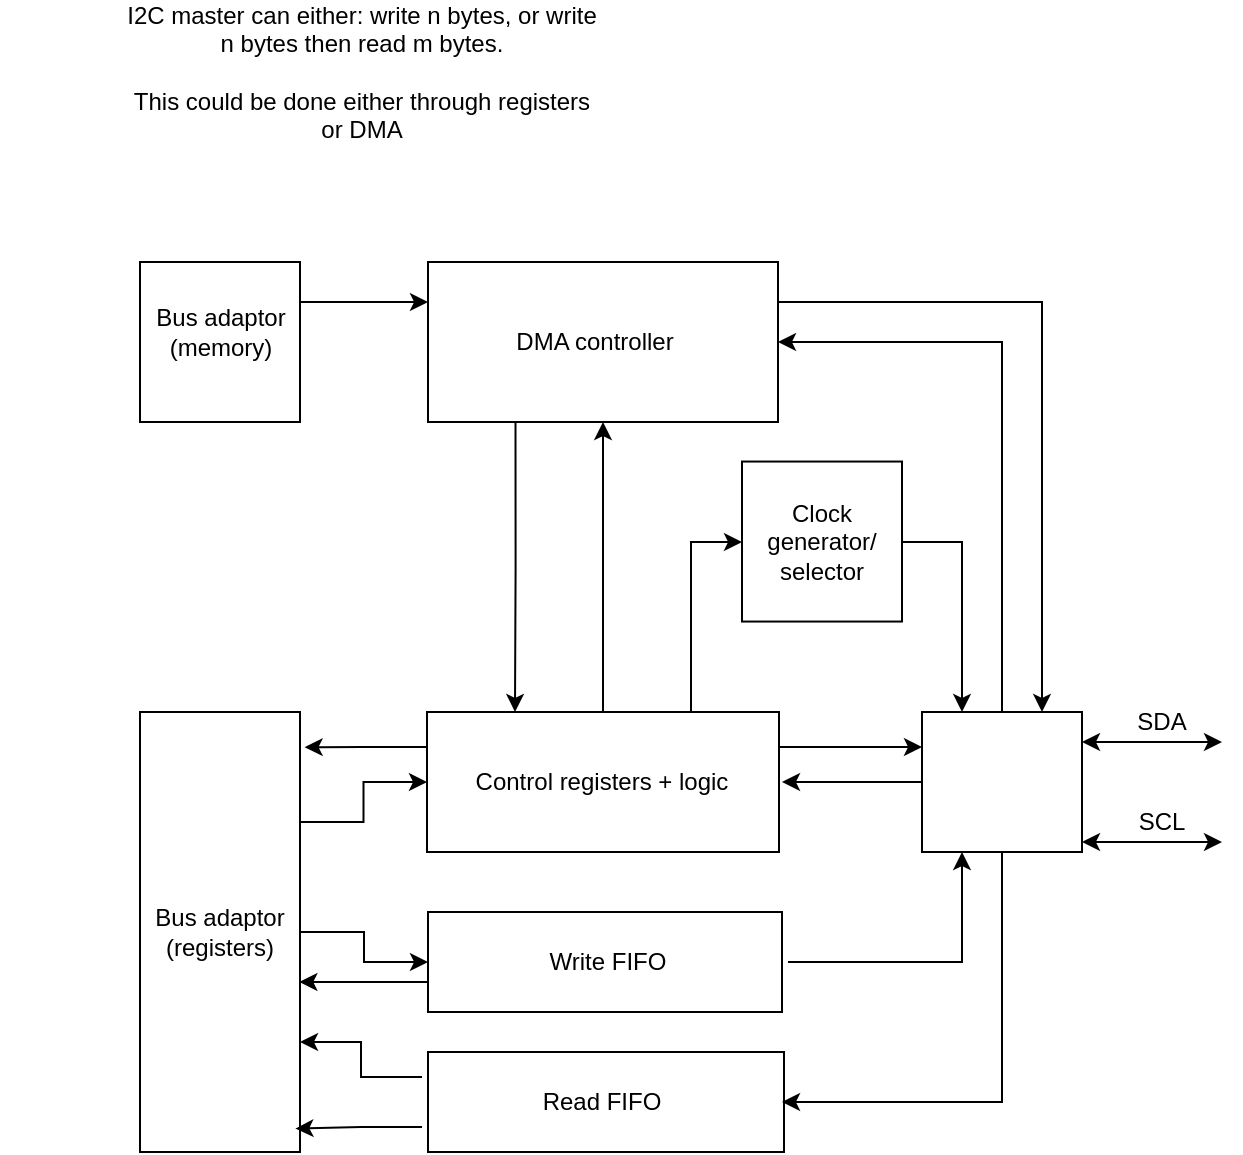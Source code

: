 <mxfile version="11.1.4" type="device"><diagram id="o-Mh_572kR9vFEEVjQkX" name="Page-1"><mxGraphModel dx="768" dy="480" grid="1" gridSize="10" guides="1" tooltips="1" connect="1" arrows="1" fold="1" page="1" pageScale="1" pageWidth="850" pageHeight="1100" math="0" shadow="0"><root><mxCell id="0"/><mxCell id="1" parent="0"/><mxCell id="uivmyhz94ufAJXNERuxA-1" value="I2C master can either: write n bytes, or write n bytes then read m bytes.&lt;br&gt;&lt;br&gt;This could be done either through registers or DMA" style="text;html=1;strokeColor=none;fillColor=none;align=center;verticalAlign=middle;whiteSpace=wrap;rounded=0;" parent="1" vertex="1"><mxGeometry x="150" y="40" width="240" height="70" as="geometry"/></mxCell><mxCell id="uivmyhz94ufAJXNERuxA-7" value="" style="group" parent="1" vertex="1" connectable="0"><mxGeometry x="159" y="170" width="80" height="80" as="geometry"/></mxCell><mxCell id="uivmyhz94ufAJXNERuxA-18" value="" style="group" parent="uivmyhz94ufAJXNERuxA-7" vertex="1" connectable="0"><mxGeometry width="80" height="80" as="geometry"/></mxCell><mxCell id="uivmyhz94ufAJXNERuxA-3" value="" style="whiteSpace=wrap;html=1;aspect=fixed;" parent="uivmyhz94ufAJXNERuxA-18" vertex="1"><mxGeometry width="80" height="80" as="geometry"/></mxCell><mxCell id="uivmyhz94ufAJXNERuxA-4" value="Bus adaptor&lt;br&gt;(memory)" style="text;html=1;resizable=0;autosize=1;align=center;verticalAlign=middle;points=[];fillColor=none;strokeColor=none;rounded=0;" parent="uivmyhz94ufAJXNERuxA-18" vertex="1"><mxGeometry y="20" width="80" height="30" as="geometry"/></mxCell><mxCell id="uivmyhz94ufAJXNERuxA-14" value="" style="rounded=0;whiteSpace=wrap;html=1;" parent="1" vertex="1"><mxGeometry x="303" y="495" width="177" height="50" as="geometry"/></mxCell><mxCell id="uivmyhz94ufAJXNERuxA-15" value="" style="rounded=0;whiteSpace=wrap;html=1;" parent="1" vertex="1"><mxGeometry x="303" y="565" width="178" height="50" as="geometry"/></mxCell><mxCell id="uivmyhz94ufAJXNERuxA-16" value="" style="group" parent="1" vertex="1" connectable="0"><mxGeometry x="89" y="350" width="220" height="260" as="geometry"/></mxCell><mxCell id="uivmyhz94ufAJXNERuxA-2" value="" style="rounded=0;whiteSpace=wrap;html=1;rotation=90;" parent="uivmyhz94ufAJXNERuxA-16" vertex="1"><mxGeometry y="115" width="220" height="80" as="geometry"/></mxCell><mxCell id="uivmyhz94ufAJXNERuxA-8" value="Bus adaptor (registers)" style="text;html=1;strokeColor=none;fillColor=none;align=center;verticalAlign=middle;whiteSpace=wrap;rounded=0;" parent="uivmyhz94ufAJXNERuxA-16" vertex="1"><mxGeometry x="70" y="50" width="80" height="210" as="geometry"/></mxCell><mxCell id="uivmyhz94ufAJXNERuxA-17" value="" style="group" parent="1" vertex="1" connectable="0"><mxGeometry x="303" y="170" width="180" height="80" as="geometry"/></mxCell><mxCell id="uivmyhz94ufAJXNERuxA-10" value="" style="rounded=0;whiteSpace=wrap;html=1;" parent="uivmyhz94ufAJXNERuxA-17" vertex="1"><mxGeometry width="175" height="80" as="geometry"/></mxCell><mxCell id="uivmyhz94ufAJXNERuxA-12" value="DMA controller" style="text;html=1;resizable=0;autosize=1;align=center;verticalAlign=middle;points=[];fillColor=none;strokeColor=none;rounded=0;" parent="uivmyhz94ufAJXNERuxA-17" vertex="1"><mxGeometry x="37.5" y="30" width="90" height="20" as="geometry"/></mxCell><mxCell id="uivmyhz94ufAJXNERuxA-20" value="" style="group" parent="1" vertex="1" connectable="0"><mxGeometry x="300" y="395" width="180" height="70" as="geometry"/></mxCell><mxCell id="uivmyhz94ufAJXNERuxA-13" value="" style="rounded=0;whiteSpace=wrap;html=1;" parent="uivmyhz94ufAJXNERuxA-20" vertex="1"><mxGeometry x="2.5" width="176" height="70" as="geometry"/></mxCell><mxCell id="uivmyhz94ufAJXNERuxA-19" value="Control registers + logic" style="text;html=1;strokeColor=none;fillColor=none;align=center;verticalAlign=middle;whiteSpace=wrap;rounded=0;" parent="uivmyhz94ufAJXNERuxA-20" vertex="1"><mxGeometry y="25" width="180" height="20" as="geometry"/></mxCell><mxCell id="uivmyhz94ufAJXNERuxA-24" value="" style="group" parent="1" vertex="1" connectable="0"><mxGeometry x="550" y="395" width="150" height="70" as="geometry"/></mxCell><mxCell id="uivmyhz94ufAJXNERuxA-21" value="" style="rounded=0;whiteSpace=wrap;html=1;" parent="uivmyhz94ufAJXNERuxA-24" vertex="1"><mxGeometry width="80" height="70" as="geometry"/></mxCell><mxCell id="aSVrWbykD2gIImZTBF1z-2" value="" style="endArrow=classic;startArrow=classic;html=1;" edge="1" parent="uivmyhz94ufAJXNERuxA-24"><mxGeometry width="50" height="50" relative="1" as="geometry"><mxPoint x="80" y="65" as="sourcePoint"/><mxPoint x="150" y="65" as="targetPoint"/></mxGeometry></mxCell><mxCell id="uivmyhz94ufAJXNERuxA-29" value="SCL" style="text;html=1;strokeColor=none;fillColor=none;align=center;verticalAlign=middle;whiteSpace=wrap;rounded=0;" parent="uivmyhz94ufAJXNERuxA-24" vertex="1"><mxGeometry x="100" y="45" width="40" height="20" as="geometry"/></mxCell><mxCell id="uivmyhz94ufAJXNERuxA-27" value="SDA" style="text;html=1;strokeColor=none;fillColor=none;align=center;verticalAlign=middle;whiteSpace=wrap;rounded=0;" parent="uivmyhz94ufAJXNERuxA-24" vertex="1"><mxGeometry x="100" y="-5" width="40" height="20" as="geometry"/></mxCell><mxCell id="uivmyhz94ufAJXNERuxA-50" style="edgeStyle=orthogonalEdgeStyle;rounded=0;orthogonalLoop=1;jettySize=auto;html=1;exitX=1;exitY=0.5;exitDx=0;exitDy=0;entryX=0.25;entryY=1;entryDx=0;entryDy=0;" parent="1" source="uivmyhz94ufAJXNERuxA-25" target="uivmyhz94ufAJXNERuxA-21" edge="1"><mxGeometry relative="1" as="geometry"/></mxCell><mxCell id="uivmyhz94ufAJXNERuxA-61" style="edgeStyle=orthogonalEdgeStyle;rounded=0;orthogonalLoop=1;jettySize=auto;html=1;exitX=0;exitY=0.75;exitDx=0;exitDy=0;entryX=0.996;entryY=0.619;entryDx=0;entryDy=0;entryPerimeter=0;" parent="1" source="uivmyhz94ufAJXNERuxA-25" target="uivmyhz94ufAJXNERuxA-8" edge="1"><mxGeometry relative="1" as="geometry"/></mxCell><mxCell id="uivmyhz94ufAJXNERuxA-25" value="Write FIFO" style="text;html=1;strokeColor=none;fillColor=none;align=center;verticalAlign=middle;whiteSpace=wrap;rounded=0;" parent="1" vertex="1"><mxGeometry x="303" y="500" width="180" height="40" as="geometry"/></mxCell><mxCell id="uivmyhz94ufAJXNERuxA-55" style="edgeStyle=orthogonalEdgeStyle;rounded=0;orthogonalLoop=1;jettySize=auto;html=1;exitX=0;exitY=0.25;exitDx=0;exitDy=0;entryX=0.75;entryY=0;entryDx=0;entryDy=0;" parent="1" source="uivmyhz94ufAJXNERuxA-26" target="uivmyhz94ufAJXNERuxA-2" edge="1"><mxGeometry relative="1" as="geometry"/></mxCell><mxCell id="uivmyhz94ufAJXNERuxA-60" style="edgeStyle=orthogonalEdgeStyle;rounded=0;orthogonalLoop=1;jettySize=auto;html=1;exitX=0;exitY=0.75;exitDx=0;exitDy=0;entryX=0.971;entryY=0.968;entryDx=0;entryDy=0;entryPerimeter=0;" parent="1" source="uivmyhz94ufAJXNERuxA-26" target="uivmyhz94ufAJXNERuxA-8" edge="1"><mxGeometry relative="1" as="geometry"/></mxCell><mxCell id="uivmyhz94ufAJXNERuxA-26" value="Read FIFO" style="text;html=1;strokeColor=none;fillColor=none;align=center;verticalAlign=middle;whiteSpace=wrap;rounded=0;" parent="1" vertex="1"><mxGeometry x="300" y="565" width="180" height="50" as="geometry"/></mxCell><mxCell id="uivmyhz94ufAJXNERuxA-34" style="edgeStyle=orthogonalEdgeStyle;rounded=0;orthogonalLoop=1;jettySize=auto;html=1;exitX=1;exitY=0.25;exitDx=0;exitDy=0;entryX=0.75;entryY=0;entryDx=0;entryDy=0;" parent="1" source="uivmyhz94ufAJXNERuxA-10" target="uivmyhz94ufAJXNERuxA-21" edge="1"><mxGeometry relative="1" as="geometry"/></mxCell><mxCell id="uivmyhz94ufAJXNERuxA-36" style="edgeStyle=orthogonalEdgeStyle;rounded=0;orthogonalLoop=1;jettySize=auto;html=1;exitX=1;exitY=0.25;exitDx=0;exitDy=0;entryX=0;entryY=0.25;entryDx=0;entryDy=0;" parent="1" source="uivmyhz94ufAJXNERuxA-3" target="uivmyhz94ufAJXNERuxA-10" edge="1"><mxGeometry relative="1" as="geometry"/></mxCell><mxCell id="uivmyhz94ufAJXNERuxA-41" style="edgeStyle=orthogonalEdgeStyle;rounded=0;orthogonalLoop=1;jettySize=auto;html=1;exitX=1;exitY=0.25;exitDx=0;exitDy=0;entryX=0;entryY=0.25;entryDx=0;entryDy=0;" parent="1" source="uivmyhz94ufAJXNERuxA-13" target="uivmyhz94ufAJXNERuxA-21" edge="1"><mxGeometry relative="1" as="geometry"/></mxCell><mxCell id="uivmyhz94ufAJXNERuxA-43" style="edgeStyle=orthogonalEdgeStyle;rounded=0;orthogonalLoop=1;jettySize=auto;html=1;exitX=0;exitY=0.5;exitDx=0;exitDy=0;entryX=1;entryY=0.5;entryDx=0;entryDy=0;" parent="1" source="uivmyhz94ufAJXNERuxA-21" target="uivmyhz94ufAJXNERuxA-19" edge="1"><mxGeometry relative="1" as="geometry"/></mxCell><mxCell id="uivmyhz94ufAJXNERuxA-44" value="" style="group" parent="1" vertex="1" connectable="0"><mxGeometry x="460" y="269.774" width="80" height="80.226" as="geometry"/></mxCell><mxCell id="uivmyhz94ufAJXNERuxA-37" value="" style="whiteSpace=wrap;html=1;aspect=fixed;" parent="uivmyhz94ufAJXNERuxA-44" vertex="1"><mxGeometry width="80" height="80" as="geometry"/></mxCell><mxCell id="uivmyhz94ufAJXNERuxA-38" value="Clock generator/ selector" style="text;html=1;strokeColor=none;fillColor=none;align=center;verticalAlign=middle;whiteSpace=wrap;rounded=0;" parent="uivmyhz94ufAJXNERuxA-44" vertex="1"><mxGeometry y="0.226" width="80" height="80" as="geometry"/></mxCell><mxCell id="uivmyhz94ufAJXNERuxA-45" style="edgeStyle=orthogonalEdgeStyle;rounded=0;orthogonalLoop=1;jettySize=auto;html=1;exitX=0.5;exitY=0;exitDx=0;exitDy=0;entryX=1;entryY=0.5;entryDx=0;entryDy=0;" parent="1" source="uivmyhz94ufAJXNERuxA-21" target="uivmyhz94ufAJXNERuxA-10" edge="1"><mxGeometry relative="1" as="geometry"/></mxCell><mxCell id="uivmyhz94ufAJXNERuxA-46" style="edgeStyle=orthogonalEdgeStyle;rounded=0;orthogonalLoop=1;jettySize=auto;html=1;exitX=1;exitY=0.5;exitDx=0;exitDy=0;entryX=0.25;entryY=0;entryDx=0;entryDy=0;" parent="1" source="uivmyhz94ufAJXNERuxA-38" target="uivmyhz94ufAJXNERuxA-21" edge="1"><mxGeometry relative="1" as="geometry"/></mxCell><mxCell id="uivmyhz94ufAJXNERuxA-47" style="edgeStyle=orthogonalEdgeStyle;rounded=0;orthogonalLoop=1;jettySize=auto;html=1;exitX=0.75;exitY=0;exitDx=0;exitDy=0;entryX=0;entryY=0.5;entryDx=0;entryDy=0;" parent="1" source="uivmyhz94ufAJXNERuxA-13" target="uivmyhz94ufAJXNERuxA-38" edge="1"><mxGeometry relative="1" as="geometry"/></mxCell><mxCell id="uivmyhz94ufAJXNERuxA-48" style="edgeStyle=orthogonalEdgeStyle;rounded=0;orthogonalLoop=1;jettySize=auto;html=1;exitX=0.5;exitY=0;exitDx=0;exitDy=0;entryX=0.5;entryY=1;entryDx=0;entryDy=0;" parent="1" source="uivmyhz94ufAJXNERuxA-13" target="uivmyhz94ufAJXNERuxA-10" edge="1"><mxGeometry relative="1" as="geometry"/></mxCell><mxCell id="uivmyhz94ufAJXNERuxA-49" style="edgeStyle=orthogonalEdgeStyle;rounded=0;orthogonalLoop=1;jettySize=auto;html=1;exitX=0.25;exitY=1;exitDx=0;exitDy=0;entryX=0.25;entryY=0;entryDx=0;entryDy=0;" parent="1" source="uivmyhz94ufAJXNERuxA-10" target="uivmyhz94ufAJXNERuxA-13" edge="1"><mxGeometry relative="1" as="geometry"/></mxCell><mxCell id="uivmyhz94ufAJXNERuxA-51" style="edgeStyle=orthogonalEdgeStyle;rounded=0;orthogonalLoop=1;jettySize=auto;html=1;exitX=0.5;exitY=1;exitDx=0;exitDy=0;entryX=1;entryY=0.5;entryDx=0;entryDy=0;" parent="1" source="uivmyhz94ufAJXNERuxA-21" target="uivmyhz94ufAJXNERuxA-26" edge="1"><mxGeometry relative="1" as="geometry"/></mxCell><mxCell id="uivmyhz94ufAJXNERuxA-54" style="edgeStyle=orthogonalEdgeStyle;rounded=0;orthogonalLoop=1;jettySize=auto;html=1;exitX=0.5;exitY=0;exitDx=0;exitDy=0;entryX=0;entryY=0.5;entryDx=0;entryDy=0;" parent="1" source="uivmyhz94ufAJXNERuxA-2" target="uivmyhz94ufAJXNERuxA-25" edge="1"><mxGeometry relative="1" as="geometry"/></mxCell><mxCell id="uivmyhz94ufAJXNERuxA-56" style="edgeStyle=orthogonalEdgeStyle;rounded=0;orthogonalLoop=1;jettySize=auto;html=1;exitX=0.25;exitY=0;exitDx=0;exitDy=0;entryX=0;entryY=0.5;entryDx=0;entryDy=0;" parent="1" source="uivmyhz94ufAJXNERuxA-2" target="uivmyhz94ufAJXNERuxA-13" edge="1"><mxGeometry relative="1" as="geometry"/></mxCell><mxCell id="uivmyhz94ufAJXNERuxA-63" style="edgeStyle=orthogonalEdgeStyle;rounded=0;orthogonalLoop=1;jettySize=auto;html=1;exitX=0;exitY=0.25;exitDx=0;exitDy=0;entryX=1.029;entryY=0.06;entryDx=0;entryDy=0;entryPerimeter=0;" parent="1" source="uivmyhz94ufAJXNERuxA-13" target="uivmyhz94ufAJXNERuxA-8" edge="1"><mxGeometry relative="1" as="geometry"/></mxCell><mxCell id="aSVrWbykD2gIImZTBF1z-1" value="" style="endArrow=classic;startArrow=classic;html=1;" edge="1" parent="1"><mxGeometry width="50" height="50" relative="1" as="geometry"><mxPoint x="630" y="410" as="sourcePoint"/><mxPoint x="700" y="410" as="targetPoint"/></mxGeometry></mxCell></root></mxGraphModel></diagram></mxfile>